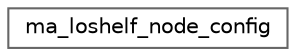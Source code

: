digraph "Graphical Class Hierarchy"
{
 // LATEX_PDF_SIZE
  bgcolor="transparent";
  edge [fontname=Helvetica,fontsize=10,labelfontname=Helvetica,labelfontsize=10];
  node [fontname=Helvetica,fontsize=10,shape=box,height=0.2,width=0.4];
  rankdir="LR";
  Node0 [id="Node000000",label="ma_loshelf_node_config",height=0.2,width=0.4,color="grey40", fillcolor="white", style="filled",URL="$structma__loshelf__node__config.html",tooltip=" "];
}
